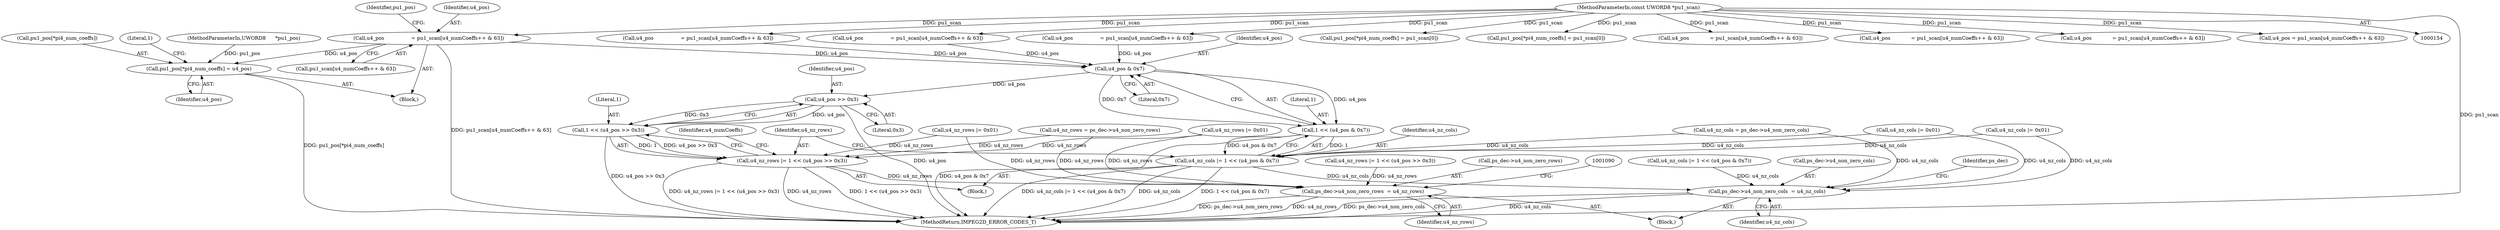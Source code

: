 digraph "0_Android_227c1f829127405e21dab1664393050c652ef71e@array" {
"1000899" [label="(Call,u4_pos                 = pu1_scan[u4_numCoeffs++ & 63])"];
"1000157" [label="(MethodParameterIn,const UWORD8 *pu1_scan)"];
"1000907" [label="(Call,pu1_pos[*pi4_num_coeffs] = u4_pos)"];
"1001061" [label="(Call,u4_pos & 0x7)"];
"1001059" [label="(Call,1 << (u4_pos & 0x7))"];
"1001057" [label="(Call,u4_nz_cols |= 1 << (u4_pos & 0x7))"];
"1001078" [label="(Call,ps_dec->u4_non_zero_cols  = u4_nz_cols)"];
"1001068" [label="(Call,u4_pos >> 0x3)"];
"1001066" [label="(Call,1 << (u4_pos >> 0x3))"];
"1001064" [label="(Call,u4_nz_rows |= 1 << (u4_pos >> 0x3))"];
"1001083" [label="(Call,ps_dec->u4_non_zero_rows  = u4_nz_rows)"];
"1001063" [label="(Literal,0x7)"];
"1001073" [label="(Identifier,u4_numCoeffs)"];
"1001064" [label="(Call,u4_nz_rows |= 1 << (u4_pos >> 0x3))"];
"1000755" [label="(Block,)"];
"1001066" [label="(Call,1 << (u4_pos >> 0x3))"];
"1000730" [label="(Call,u4_nz_cols |= 1 << (u4_pos & 0x7))"];
"1000201" [label="(Call,u4_nz_cols = ps_dec->u4_non_zero_cols)"];
"1001082" [label="(Identifier,u4_nz_cols)"];
"1001087" [label="(Identifier,u4_nz_rows)"];
"1000330" [label="(Call,u4_nz_rows |= 0x01)"];
"1000327" [label="(Call,u4_nz_cols |= 0x01)"];
"1000165" [label="(Block,)"];
"1001060" [label="(Literal,1)"];
"1000364" [label="(Call,pu1_pos[*pi4_num_coeffs] = pu1_scan[0])"];
"1000854" [label="(Block,)"];
"1000808" [label="(Call,u4_pos                 = pu1_scan[u4_numCoeffs++ & 63])"];
"1001083" [label="(Call,ps_dec->u4_non_zero_rows  = u4_nz_rows)"];
"1001062" [label="(Identifier,u4_pos)"];
"1001057" [label="(Call,u4_nz_cols |= 1 << (u4_pos & 0x7))"];
"1000311" [label="(Call,pu1_pos[*pi4_num_coeffs] = pu1_scan[0])"];
"1001058" [label="(Identifier,u4_nz_cols)"];
"1000157" [label="(MethodParameterIn,const UWORD8 *pu1_scan)"];
"1000964" [label="(Call,u4_pos                 = pu1_scan[u4_numCoeffs++ & 63])"];
"1001065" [label="(Identifier,u4_nz_rows)"];
"1000737" [label="(Call,u4_nz_rows |= 1 << (u4_pos >> 0x3))"];
"1000907" [label="(Call,pu1_pos[*pi4_num_coeffs] = u4_pos)"];
"1000912" [label="(Identifier,u4_pos)"];
"1000578" [label="(Call,u4_pos             = pu1_scan[u4_numCoeffs++ & 63])"];
"1001061" [label="(Call,u4_pos & 0x7)"];
"1000899" [label="(Call,u4_pos                 = pu1_scan[u4_numCoeffs++ & 63])"];
"1001084" [label="(Call,ps_dec->u4_non_zero_rows)"];
"1001059" [label="(Call,1 << (u4_pos & 0x7))"];
"1000909" [label="(Identifier,pu1_pos)"];
"1001068" [label="(Call,u4_pos >> 0x3)"];
"1001092" [label="(MethodReturn,IMPEG2D_ERROR_CODES_T)"];
"1001079" [label="(Call,ps_dec->u4_non_zero_cols)"];
"1000901" [label="(Call,pu1_scan[u4_numCoeffs++ & 63])"];
"1000378" [label="(Call,u4_nz_cols |= 0x01)"];
"1000637" [label="(Call,u4_pos             = pu1_scan[u4_numCoeffs++ & 63])"];
"1000468" [label="(Call,u4_pos             = pu1_scan[u4_numCoeffs++ & 63])"];
"1000915" [label="(Literal,1)"];
"1000158" [label="(MethodParameterIn,UWORD8      *pu1_pos)"];
"1000900" [label="(Identifier,u4_pos)"];
"1000707" [label="(Call,u4_pos = pu1_scan[u4_numCoeffs++ & 63])"];
"1001085" [label="(Identifier,ps_dec)"];
"1001034" [label="(Call,u4_pos                 = pu1_scan[u4_numCoeffs++ & 63])"];
"1000381" [label="(Call,u4_nz_rows |= 0x01)"];
"1000206" [label="(Call,u4_nz_rows = ps_dec->u4_non_zero_rows)"];
"1001069" [label="(Identifier,u4_pos)"];
"1000908" [label="(Call,pu1_pos[*pi4_num_coeffs])"];
"1001078" [label="(Call,ps_dec->u4_non_zero_cols  = u4_nz_cols)"];
"1001067" [label="(Literal,1)"];
"1001070" [label="(Literal,0x3)"];
"1000899" -> "1000854"  [label="AST: "];
"1000899" -> "1000901"  [label="CFG: "];
"1000900" -> "1000899"  [label="AST: "];
"1000901" -> "1000899"  [label="AST: "];
"1000909" -> "1000899"  [label="CFG: "];
"1000899" -> "1001092"  [label="DDG: pu1_scan[u4_numCoeffs++ & 63]"];
"1000157" -> "1000899"  [label="DDG: pu1_scan"];
"1000899" -> "1000907"  [label="DDG: u4_pos"];
"1000899" -> "1001061"  [label="DDG: u4_pos"];
"1000157" -> "1000154"  [label="AST: "];
"1000157" -> "1001092"  [label="DDG: pu1_scan"];
"1000157" -> "1000311"  [label="DDG: pu1_scan"];
"1000157" -> "1000364"  [label="DDG: pu1_scan"];
"1000157" -> "1000468"  [label="DDG: pu1_scan"];
"1000157" -> "1000578"  [label="DDG: pu1_scan"];
"1000157" -> "1000637"  [label="DDG: pu1_scan"];
"1000157" -> "1000707"  [label="DDG: pu1_scan"];
"1000157" -> "1000808"  [label="DDG: pu1_scan"];
"1000157" -> "1000964"  [label="DDG: pu1_scan"];
"1000157" -> "1001034"  [label="DDG: pu1_scan"];
"1000907" -> "1000854"  [label="AST: "];
"1000907" -> "1000912"  [label="CFG: "];
"1000908" -> "1000907"  [label="AST: "];
"1000912" -> "1000907"  [label="AST: "];
"1000915" -> "1000907"  [label="CFG: "];
"1000907" -> "1001092"  [label="DDG: pu1_pos[*pi4_num_coeffs]"];
"1000158" -> "1000907"  [label="DDG: pu1_pos"];
"1001061" -> "1001059"  [label="AST: "];
"1001061" -> "1001063"  [label="CFG: "];
"1001062" -> "1001061"  [label="AST: "];
"1001063" -> "1001061"  [label="AST: "];
"1001059" -> "1001061"  [label="CFG: "];
"1001061" -> "1001059"  [label="DDG: u4_pos"];
"1001061" -> "1001059"  [label="DDG: 0x7"];
"1001034" -> "1001061"  [label="DDG: u4_pos"];
"1000964" -> "1001061"  [label="DDG: u4_pos"];
"1000808" -> "1001061"  [label="DDG: u4_pos"];
"1001061" -> "1001068"  [label="DDG: u4_pos"];
"1001059" -> "1001057"  [label="AST: "];
"1001060" -> "1001059"  [label="AST: "];
"1001057" -> "1001059"  [label="CFG: "];
"1001059" -> "1001092"  [label="DDG: u4_pos & 0x7"];
"1001059" -> "1001057"  [label="DDG: 1"];
"1001059" -> "1001057"  [label="DDG: u4_pos & 0x7"];
"1001057" -> "1000755"  [label="AST: "];
"1001058" -> "1001057"  [label="AST: "];
"1001065" -> "1001057"  [label="CFG: "];
"1001057" -> "1001092"  [label="DDG: u4_nz_cols |= 1 << (u4_pos & 0x7)"];
"1001057" -> "1001092"  [label="DDG: u4_nz_cols"];
"1001057" -> "1001092"  [label="DDG: 1 << (u4_pos & 0x7)"];
"1000327" -> "1001057"  [label="DDG: u4_nz_cols"];
"1000378" -> "1001057"  [label="DDG: u4_nz_cols"];
"1000201" -> "1001057"  [label="DDG: u4_nz_cols"];
"1001057" -> "1001078"  [label="DDG: u4_nz_cols"];
"1001078" -> "1000165"  [label="AST: "];
"1001078" -> "1001082"  [label="CFG: "];
"1001079" -> "1001078"  [label="AST: "];
"1001082" -> "1001078"  [label="AST: "];
"1001085" -> "1001078"  [label="CFG: "];
"1001078" -> "1001092"  [label="DDG: ps_dec->u4_non_zero_cols"];
"1001078" -> "1001092"  [label="DDG: u4_nz_cols"];
"1000327" -> "1001078"  [label="DDG: u4_nz_cols"];
"1000378" -> "1001078"  [label="DDG: u4_nz_cols"];
"1000730" -> "1001078"  [label="DDG: u4_nz_cols"];
"1000201" -> "1001078"  [label="DDG: u4_nz_cols"];
"1001068" -> "1001066"  [label="AST: "];
"1001068" -> "1001070"  [label="CFG: "];
"1001069" -> "1001068"  [label="AST: "];
"1001070" -> "1001068"  [label="AST: "];
"1001066" -> "1001068"  [label="CFG: "];
"1001068" -> "1001092"  [label="DDG: u4_pos"];
"1001068" -> "1001066"  [label="DDG: u4_pos"];
"1001068" -> "1001066"  [label="DDG: 0x3"];
"1001066" -> "1001064"  [label="AST: "];
"1001067" -> "1001066"  [label="AST: "];
"1001064" -> "1001066"  [label="CFG: "];
"1001066" -> "1001092"  [label="DDG: u4_pos >> 0x3"];
"1001066" -> "1001064"  [label="DDG: 1"];
"1001066" -> "1001064"  [label="DDG: u4_pos >> 0x3"];
"1001064" -> "1000755"  [label="AST: "];
"1001065" -> "1001064"  [label="AST: "];
"1001073" -> "1001064"  [label="CFG: "];
"1001064" -> "1001092"  [label="DDG: 1 << (u4_pos >> 0x3)"];
"1001064" -> "1001092"  [label="DDG: u4_nz_rows |= 1 << (u4_pos >> 0x3)"];
"1001064" -> "1001092"  [label="DDG: u4_nz_rows"];
"1000330" -> "1001064"  [label="DDG: u4_nz_rows"];
"1000381" -> "1001064"  [label="DDG: u4_nz_rows"];
"1000206" -> "1001064"  [label="DDG: u4_nz_rows"];
"1001064" -> "1001083"  [label="DDG: u4_nz_rows"];
"1001083" -> "1000165"  [label="AST: "];
"1001083" -> "1001087"  [label="CFG: "];
"1001084" -> "1001083"  [label="AST: "];
"1001087" -> "1001083"  [label="AST: "];
"1001090" -> "1001083"  [label="CFG: "];
"1001083" -> "1001092"  [label="DDG: u4_nz_rows"];
"1001083" -> "1001092"  [label="DDG: ps_dec->u4_non_zero_rows"];
"1000330" -> "1001083"  [label="DDG: u4_nz_rows"];
"1000381" -> "1001083"  [label="DDG: u4_nz_rows"];
"1000206" -> "1001083"  [label="DDG: u4_nz_rows"];
"1000737" -> "1001083"  [label="DDG: u4_nz_rows"];
}
